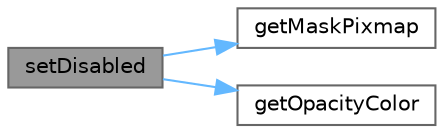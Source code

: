 digraph "setDisabled"
{
 // LATEX_PDF_SIZE
  bgcolor="transparent";
  edge [fontname=Helvetica,fontsize=10,labelfontname=Helvetica,labelfontsize=10];
  node [fontname=Helvetica,fontsize=10,shape=box,height=0.2,width=0.4];
  rankdir="LR";
  Node1 [id="Node000001",label="setDisabled",height=0.2,width=0.4,color="gray40", fillcolor="grey60", style="filled", fontcolor="black",tooltip="设置禁用状态"];
  Node1 -> Node2 [id="edge1_Node000001_Node000002",color="steelblue1",style="solid",tooltip=" "];
  Node2 [id="Node000002",label="getMaskPixmap",height=0.2,width=0.4,color="grey40", fillcolor="white", style="filled",URL="$class_interactive_button_base.html#ab8ef372f3a844c9ad2956c394389c993",tooltip="获取遮罩图标"];
  Node1 -> Node3 [id="edge2_Node000001_Node000003",color="steelblue1",style="solid",tooltip=" "];
  Node3 [id="Node000003",label="getOpacityColor",height=0.2,width=0.4,color="grey40", fillcolor="white", style="filled",URL="$class_interactive_button_base.html#ac57e0ebda76c71dc605cac0196699a24",tooltip="获取透明颜色"];
}
